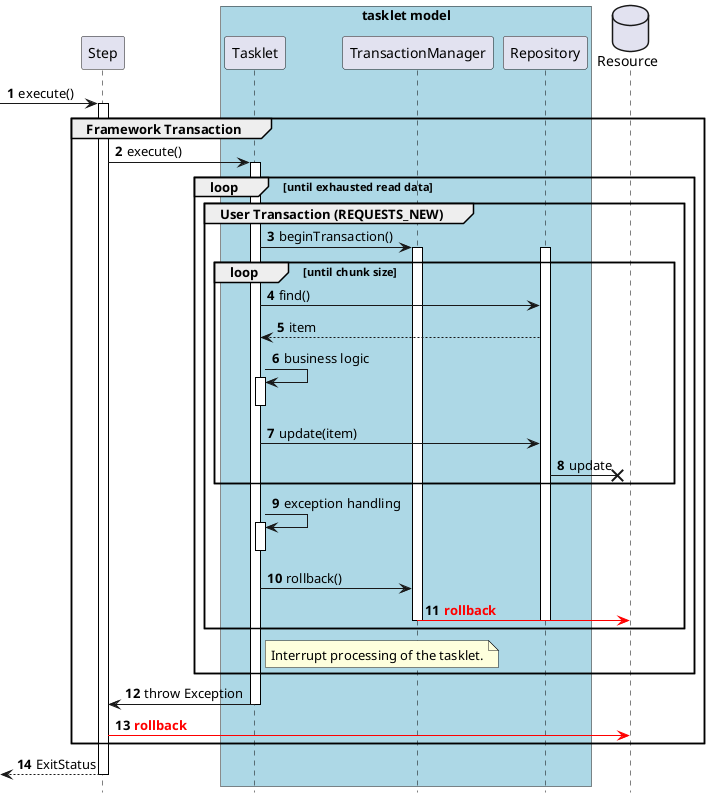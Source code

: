 @startuml

hide footbox
autonumber

participant Step
box "tasklet model" #lightblue
participant Tasklet
participant TransactionManager
participant Repository
end box
database "Resource" as db

[->Step : execute()
activate Step
group Framework Transaction
    Step -> Tasklet : execute()
    activate Tasklet
    loop until exhausted read data
        group User Transaction (REQUESTS_NEW)
            Tasklet -> TransactionManager : beginTransaction()
            activate Repository
            activate TransactionManager
            loop until chunk size
                Tasklet -> Repository : find()
                Repository --> Tasklet : item
                Tasklet -> Tasklet : business logic
                activate Tasklet
                deactivate Tasklet
                Tasklet -> Repository : update(item)
                Repository -X db : update
            end
            Tasklet -> Tasklet : exception handling
            activate Tasklet
            deactivate Tasklet
            Tasklet -> TransactionManager : rollback()
            TransactionManager [#red]-> db : <font color="red"><b>rollback</b></font>
            deactivate TransactionManager
            deactivate Repository
        end
        note right of Tasklet
            Interrupt processing of the tasklet.
        end note
    end
    Tasklet -> Step : throw Exception
    deactivate Tasklet
    Step [#red]-> db : <font color="red"><b>rollback</b></font>
end
Step-->[ : ExitStatus
deactivate Step


'Set styles such as format and color of each figure
skinparam Note {
  BackgroundColor #b7fab1
  BorderColor black
}

skinparam Class {
  BorderColor black
  ArrowColor black
}

skinparam Sequence {
  BorderColor black
  ActorBorderColor black
  ArrowColor black
  LifeLineBorderColor black
  BoxLineColor black
  ParticipantBorderColor black
}

skinparam componentStyle uml2

skinparam Component {
  BorderColor black
  ArrowColor black
}

skinparam Interface {
  BorderColor black
  ArrowColor black
}

@enduml
